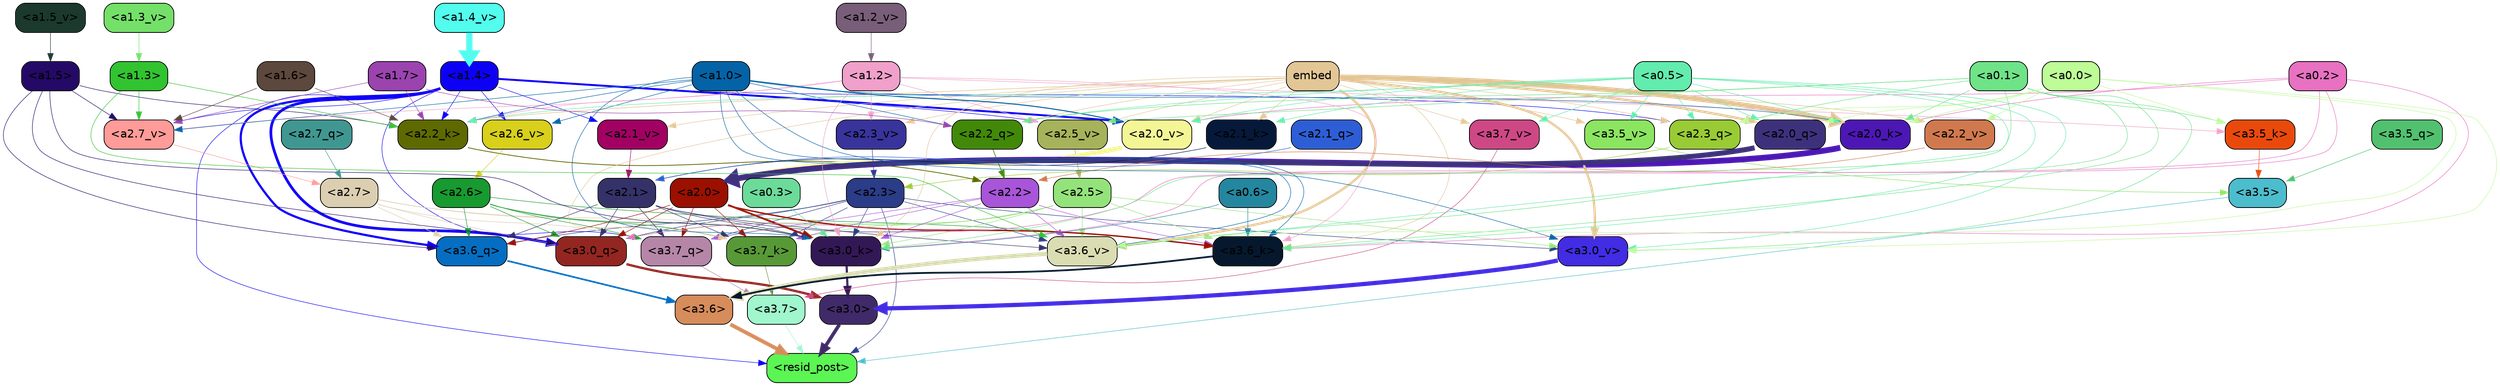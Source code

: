 strict digraph "" {
	graph [bgcolor=transparent,
		layout=dot,
		overlap=false,
		splines=true
	];
	"<a3.7>"	[color=black,
		fillcolor="#a0f6cd",
		fontname=Helvetica,
		shape=box,
		style="filled, rounded"];
	"<resid_post>"	[color=black,
		fillcolor="#5bf554",
		fontname=Helvetica,
		shape=box,
		style="filled, rounded"];
	"<a3.7>" -> "<resid_post>"	[color="#a0f6cd",
		penwidth=0.6];
	"<a3.6>"	[color=black,
		fillcolor="#d68c5b",
		fontname=Helvetica,
		shape=box,
		style="filled, rounded"];
	"<a3.6>" -> "<resid_post>"	[color="#d68c5b",
		penwidth=4.646730065345764];
	"<a3.5>"	[color=black,
		fillcolor="#4cbdcd",
		fontname=Helvetica,
		shape=box,
		style="filled, rounded"];
	"<a3.5>" -> "<resid_post>"	[color="#4cbdcd",
		penwidth=0.6];
	"<a3.0>"	[color=black,
		fillcolor="#402a69",
		fontname=Helvetica,
		shape=box,
		style="filled, rounded"];
	"<a3.0>" -> "<resid_post>"	[color="#402a69",
		penwidth=4.323132634162903];
	"<a2.3>"	[color=black,
		fillcolor="#2b3c88",
		fontname=Helvetica,
		shape=box,
		style="filled, rounded"];
	"<a2.3>" -> "<resid_post>"	[color="#2b3c88",
		penwidth=0.6];
	"<a3.7_q>"	[color=black,
		fillcolor="#b686a8",
		fontname=Helvetica,
		shape=box,
		style="filled, rounded"];
	"<a2.3>" -> "<a3.7_q>"	[color="#2b3c88",
		penwidth=0.6];
	"<a3.6_q>"	[color=black,
		fillcolor="#056ec2",
		fontname=Helvetica,
		shape=box,
		style="filled, rounded"];
	"<a2.3>" -> "<a3.6_q>"	[color="#2b3c88",
		penwidth=0.6];
	"<a3.0_q>"	[color=black,
		fillcolor="#932620",
		fontname=Helvetica,
		shape=box,
		style="filled, rounded"];
	"<a2.3>" -> "<a3.0_q>"	[color="#2b3c88",
		penwidth=0.6];
	"<a3.7_k>"	[color=black,
		fillcolor="#579937",
		fontname=Helvetica,
		shape=box,
		style="filled, rounded"];
	"<a2.3>" -> "<a3.7_k>"	[color="#2b3c88",
		penwidth=0.6];
	"<a3.0_k>"	[color=black,
		fillcolor="#331856",
		fontname=Helvetica,
		shape=box,
		style="filled, rounded"];
	"<a2.3>" -> "<a3.0_k>"	[color="#2b3c88",
		penwidth=0.6];
	"<a3.6_v>"	[color=black,
		fillcolor="#daddb2",
		fontname=Helvetica,
		shape=box,
		style="filled, rounded"];
	"<a2.3>" -> "<a3.6_v>"	[color="#2b3c88",
		penwidth=0.6];
	"<a3.0_v>"	[color=black,
		fillcolor="#422ce4",
		fontname=Helvetica,
		shape=box,
		style="filled, rounded"];
	"<a2.3>" -> "<a3.0_v>"	[color="#2b3c88",
		penwidth=0.6];
	"<a1.4>"	[color=black,
		fillcolor="#0d01f5",
		fontname=Helvetica,
		shape=box,
		style="filled, rounded"];
	"<a1.4>" -> "<resid_post>"	[color="#0d01f5",
		penwidth=0.6];
	"<a1.4>" -> "<a3.7_q>"	[color="#0d01f5",
		penwidth=0.6];
	"<a1.4>" -> "<a3.6_q>"	[color="#0d01f5",
		penwidth=2.700703263282776];
	"<a1.4>" -> "<a3.0_q>"	[color="#0d01f5",
		penwidth=3.34255850315094];
	"<a2.3_q>"	[color=black,
		fillcolor="#99cb35",
		fontname=Helvetica,
		shape=box,
		style="filled, rounded"];
	"<a1.4>" -> "<a2.3_q>"	[color="#0d01f5",
		penwidth=0.6];
	"<a2.2_k>"	[color=black,
		fillcolor="#5e6a00",
		fontname=Helvetica,
		shape=box,
		style="filled, rounded"];
	"<a1.4>" -> "<a2.2_k>"	[color="#0d01f5",
		penwidth=0.6];
	"<a2.7_v>"	[color=black,
		fillcolor="#ff9b98",
		fontname=Helvetica,
		shape=box,
		style="filled, rounded"];
	"<a1.4>" -> "<a2.7_v>"	[color="#0d01f5",
		penwidth=0.6];
	"<a2.6_v>"	[color=black,
		fillcolor="#d8d01b",
		fontname=Helvetica,
		shape=box,
		style="filled, rounded"];
	"<a1.4>" -> "<a2.6_v>"	[color="#0d01f5",
		penwidth=0.6];
	"<a2.5_v>"	[color=black,
		fillcolor="#a6b35a",
		fontname=Helvetica,
		shape=box,
		style="filled, rounded"];
	"<a1.4>" -> "<a2.5_v>"	[color="#0d01f5",
		penwidth=0.6];
	"<a2.1_v>"	[color=black,
		fillcolor="#a20163",
		fontname=Helvetica,
		shape=box,
		style="filled, rounded"];
	"<a1.4>" -> "<a2.1_v>"	[color="#0d01f5",
		penwidth=0.6];
	"<a2.0_v>"	[color=black,
		fillcolor="#f4f696",
		fontname=Helvetica,
		shape=box,
		style="filled, rounded"];
	"<a1.4>" -> "<a2.0_v>"	[color="#0d01f5",
		penwidth=2.387977123260498];
	"<a3.7_q>" -> "<a3.7>"	[color="#b686a8",
		penwidth=0.6];
	"<a3.6_q>" -> "<a3.6>"	[color="#056ec2",
		penwidth=2.03758105635643];
	"<a3.5_q>"	[color=black,
		fillcolor="#51c16f",
		fontname=Helvetica,
		shape=box,
		style="filled, rounded"];
	"<a3.5_q>" -> "<a3.5>"	[color="#51c16f",
		penwidth=0.6];
	"<a3.0_q>" -> "<a3.0>"	[color="#932620",
		penwidth=2.8638100624084473];
	"<a3.7_k>" -> "<a3.7>"	[color="#579937",
		penwidth=0.6];
	"<a3.6_k>"	[color=black,
		fillcolor="#06182d",
		fontname=Helvetica,
		shape=box,
		style="filled, rounded"];
	"<a3.6_k>" -> "<a3.6>"	[color="#06182d",
		penwidth=2.174198240041733];
	"<a3.5_k>"	[color=black,
		fillcolor="#ea490c",
		fontname=Helvetica,
		shape=box,
		style="filled, rounded"];
	"<a3.5_k>" -> "<a3.5>"	[color="#ea490c",
		penwidth=0.6];
	"<a3.0_k>" -> "<a3.0>"	[color="#331856",
		penwidth=2.6274144649505615];
	"<a3.7_v>"	[color=black,
		fillcolor="#ce4885",
		fontname=Helvetica,
		shape=box,
		style="filled, rounded"];
	"<a3.7_v>" -> "<a3.7>"	[color="#ce4885",
		penwidth=0.6];
	"<a3.6_v>" -> "<a3.6>"	[color="#daddb2",
		penwidth=5.002329230308533];
	"<a3.5_v>"	[color=black,
		fillcolor="#8be560",
		fontname=Helvetica,
		shape=box,
		style="filled, rounded"];
	"<a3.5_v>" -> "<a3.5>"	[color="#8be560",
		penwidth=0.6];
	"<a3.0_v>" -> "<a3.0>"	[color="#422ce4",
		penwidth=5.188832879066467];
	"<a2.7>"	[color=black,
		fillcolor="#dccfb1",
		fontname=Helvetica,
		shape=box,
		style="filled, rounded"];
	"<a2.7>" -> "<a3.7_q>"	[color="#dccfb1",
		penwidth=0.6];
	"<a2.7>" -> "<a3.6_q>"	[color="#dccfb1",
		penwidth=0.6];
	"<a2.7>" -> "<a3.0_q>"	[color="#dccfb1",
		penwidth=0.6];
	"<a2.7>" -> "<a3.7_k>"	[color="#dccfb1",
		penwidth=0.6];
	"<a2.7>" -> "<a3.0_k>"	[color="#dccfb1",
		penwidth=0.6];
	"<a2.6>"	[color=black,
		fillcolor="#179a2f",
		fontname=Helvetica,
		shape=box,
		style="filled, rounded"];
	"<a2.6>" -> "<a3.7_q>"	[color="#179a2f",
		penwidth=0.6];
	"<a2.6>" -> "<a3.6_q>"	[color="#179a2f",
		penwidth=0.6];
	"<a2.6>" -> "<a3.0_q>"	[color="#179a2f",
		penwidth=0.6];
	"<a2.6>" -> "<a3.7_k>"	[color="#179a2f",
		penwidth=0.6];
	"<a2.6>" -> "<a3.6_k>"	[color="#179a2f",
		penwidth=0.6];
	"<a2.6>" -> "<a3.0_k>"	[color="#179a2f",
		penwidth=0.6];
	"<a2.5>"	[color=black,
		fillcolor="#94e37a",
		fontname=Helvetica,
		shape=box,
		style="filled, rounded"];
	"<a2.5>" -> "<a3.7_q>"	[color="#94e37a",
		penwidth=0.6];
	"<a2.5>" -> "<a3.0_q>"	[color="#94e37a",
		penwidth=0.6];
	"<a2.5>" -> "<a3.7_k>"	[color="#94e37a",
		penwidth=0.6];
	"<a2.5>" -> "<a3.6_k>"	[color="#94e37a",
		penwidth=0.6];
	"<a2.5>" -> "<a3.0_k>"	[color="#94e37a",
		penwidth=0.6];
	"<a2.5>" -> "<a3.6_v>"	[color="#94e37a",
		penwidth=0.6];
	"<a2.5>" -> "<a3.0_v>"	[color="#94e37a",
		penwidth=0.6];
	"<a2.2>"	[color=black,
		fillcolor="#a855da",
		fontname=Helvetica,
		shape=box,
		style="filled, rounded"];
	"<a2.2>" -> "<a3.7_q>"	[color="#a855da",
		penwidth=0.6];
	"<a2.2>" -> "<a3.7_k>"	[color="#a855da",
		penwidth=0.6];
	"<a2.2>" -> "<a3.6_k>"	[color="#a855da",
		penwidth=0.6];
	"<a2.2>" -> "<a3.0_k>"	[color="#a855da",
		penwidth=0.6];
	"<a2.2>" -> "<a3.6_v>"	[color="#a855da",
		penwidth=0.6];
	"<a2.1>"	[color=black,
		fillcolor="#35326a",
		fontname=Helvetica,
		shape=box,
		style="filled, rounded"];
	"<a2.1>" -> "<a3.7_q>"	[color="#35326a",
		penwidth=0.6];
	"<a2.1>" -> "<a3.6_q>"	[color="#35326a",
		penwidth=0.6];
	"<a2.1>" -> "<a3.0_q>"	[color="#35326a",
		penwidth=0.6];
	"<a2.1>" -> "<a3.7_k>"	[color="#35326a",
		penwidth=0.6];
	"<a2.1>" -> "<a3.6_k>"	[color="#35326a",
		penwidth=0.6];
	"<a2.1>" -> "<a3.0_k>"	[color="#35326a",
		penwidth=0.6];
	"<a2.1>" -> "<a3.6_v>"	[color="#35326a",
		penwidth=0.6];
	"<a2.0>"	[color=black,
		fillcolor="#9c1000",
		fontname=Helvetica,
		shape=box,
		style="filled, rounded"];
	"<a2.0>" -> "<a3.7_q>"	[color="#9c1000",
		penwidth=0.6];
	"<a2.0>" -> "<a3.6_q>"	[color="#9c1000",
		penwidth=0.6];
	"<a2.0>" -> "<a3.0_q>"	[color="#9c1000",
		penwidth=0.6];
	"<a2.0>" -> "<a3.7_k>"	[color="#9c1000",
		penwidth=0.6];
	"<a2.0>" -> "<a3.6_k>"	[color="#9c1000",
		penwidth=1.6454488784074783];
	"<a2.0>" -> "<a3.0_k>"	[color="#9c1000",
		penwidth=2.2218968719244003];
	"<a1.5>"	[color=black,
		fillcolor="#240966",
		fontname=Helvetica,
		shape=box,
		style="filled, rounded"];
	"<a1.5>" -> "<a3.6_q>"	[color="#240966",
		penwidth=0.6];
	"<a1.5>" -> "<a3.0_q>"	[color="#240966",
		penwidth=0.6];
	"<a1.5>" -> "<a3.0_k>"	[color="#240966",
		penwidth=0.6];
	"<a1.5>" -> "<a2.2_k>"	[color="#240966",
		penwidth=0.6];
	"<a1.5>" -> "<a2.7_v>"	[color="#240966",
		penwidth=0.6];
	"<a0.2>"	[color=black,
		fillcolor="#e871c2",
		fontname=Helvetica,
		shape=box,
		style="filled, rounded"];
	"<a0.2>" -> "<a3.0_q>"	[color="#e871c2",
		penwidth=0.6];
	"<a0.2>" -> "<a3.6_k>"	[color="#e871c2",
		penwidth=0.6];
	"<a0.2>" -> "<a3.0_k>"	[color="#e871c2",
		penwidth=0.6];
	"<a2.0_k>"	[color=black,
		fillcolor="#4c17b5",
		fontname=Helvetica,
		shape=box,
		style="filled, rounded"];
	"<a0.2>" -> "<a2.0_k>"	[color="#e871c2",
		penwidth=0.6];
	"<a0.2>" -> "<a2.0_v>"	[color="#e871c2",
		penwidth=0.6];
	embed	[color=black,
		fillcolor="#e3c696",
		fontname=Helvetica,
		shape=box,
		style="filled, rounded"];
	embed -> "<a3.7_k>"	[color="#e3c696",
		penwidth=0.6];
	embed -> "<a3.6_k>"	[color="#e3c696",
		penwidth=0.6];
	embed -> "<a3.0_k>"	[color="#e3c696",
		penwidth=0.6];
	embed -> "<a3.7_v>"	[color="#e3c696",
		penwidth=0.6];
	embed -> "<a3.6_v>"	[color="#e3c696",
		penwidth=2.8301228284835815];
	embed -> "<a3.5_v>"	[color="#e3c696",
		penwidth=0.6];
	embed -> "<a3.0_v>"	[color="#e3c696",
		penwidth=2.7660785913467407];
	embed -> "<a2.3_q>"	[color="#e3c696",
		penwidth=0.6];
	"<a2.2_q>"	[color=black,
		fillcolor="#42890a",
		fontname=Helvetica,
		shape=box,
		style="filled, rounded"];
	embed -> "<a2.2_q>"	[color="#e3c696",
		penwidth=0.6];
	"<a2.0_q>"	[color=black,
		fillcolor="#3e317c",
		fontname=Helvetica,
		shape=box,
		style="filled, rounded"];
	embed -> "<a2.0_q>"	[color="#e3c696",
		penwidth=2.918822765350342];
	embed -> "<a2.2_k>"	[color="#e3c696",
		penwidth=0.7099294662475586];
	"<a2.1_k>"	[color=black,
		fillcolor="#06193a",
		fontname=Helvetica,
		shape=box,
		style="filled, rounded"];
	embed -> "<a2.1_k>"	[color="#e3c696",
		penwidth=0.6];
	embed -> "<a2.0_k>"	[color="#e3c696",
		penwidth=6.075345039367676];
	embed -> "<a2.5_v>"	[color="#e3c696",
		penwidth=0.6];
	"<a2.3_v>"	[color=black,
		fillcolor="#39339c",
		fontname=Helvetica,
		shape=box,
		style="filled, rounded"];
	embed -> "<a2.3_v>"	[color="#e3c696",
		penwidth=0.6];
	"<a2.2_v>"	[color=black,
		fillcolor="#d0794e",
		fontname=Helvetica,
		shape=box,
		style="filled, rounded"];
	embed -> "<a2.2_v>"	[color="#e3c696",
		penwidth=0.6909599304199219];
	embed -> "<a2.1_v>"	[color="#e3c696",
		penwidth=0.6];
	embed -> "<a2.0_v>"	[color="#e3c696",
		penwidth=0.6];
	"<a1.2>"	[color=black,
		fillcolor="#f0a0ca",
		fontname=Helvetica,
		shape=box,
		style="filled, rounded"];
	"<a1.2>" -> "<a3.6_k>"	[color="#f0a0ca",
		penwidth=0.6];
	"<a1.2>" -> "<a3.5_k>"	[color="#f0a0ca",
		penwidth=0.6];
	"<a1.2>" -> "<a3.0_k>"	[color="#f0a0ca",
		penwidth=0.6];
	"<a1.2>" -> "<a2.2_k>"	[color="#f0a0ca",
		penwidth=0.6];
	"<a1.2>" -> "<a2.7_v>"	[color="#f0a0ca",
		penwidth=0.6];
	"<a1.2>" -> "<a2.5_v>"	[color="#f0a0ca",
		penwidth=0.6];
	"<a1.2>" -> "<a2.3_v>"	[color="#f0a0ca",
		penwidth=0.6];
	"<a1.0>"	[color=black,
		fillcolor="#0463a7",
		fontname=Helvetica,
		shape=box,
		style="filled, rounded"];
	"<a1.0>" -> "<a3.6_k>"	[color="#0463a7",
		penwidth=0.6];
	"<a1.0>" -> "<a3.0_k>"	[color="#0463a7",
		penwidth=0.6];
	"<a1.0>" -> "<a3.6_v>"	[color="#0463a7",
		penwidth=0.6];
	"<a1.0>" -> "<a3.0_v>"	[color="#0463a7",
		penwidth=0.6];
	"<a1.0>" -> "<a2.2_q>"	[color="#0463a7",
		penwidth=0.6];
	"<a1.0>" -> "<a2.2_k>"	[color="#0463a7",
		penwidth=0.6];
	"<a1.0>" -> "<a2.0_k>"	[color="#0463a7",
		penwidth=0.6];
	"<a1.0>" -> "<a2.7_v>"	[color="#0463a7",
		penwidth=0.6];
	"<a1.0>" -> "<a2.6_v>"	[color="#0463a7",
		penwidth=0.6];
	"<a1.0>" -> "<a2.0_v>"	[color="#0463a7",
		penwidth=1.2435333728790283];
	"<a0.6>"	[color=black,
		fillcolor="#24879f",
		fontname=Helvetica,
		shape=box,
		style="filled, rounded"];
	"<a0.6>" -> "<a3.6_k>"	[color="#24879f",
		penwidth=0.6];
	"<a0.6>" -> "<a3.0_k>"	[color="#24879f",
		penwidth=0.6];
	"<a0.5>"	[color=black,
		fillcolor="#62ecad",
		fontname=Helvetica,
		shape=box,
		style="filled, rounded"];
	"<a0.5>" -> "<a3.6_k>"	[color="#62ecad",
		penwidth=0.6];
	"<a0.5>" -> "<a3.7_v>"	[color="#62ecad",
		penwidth=0.6];
	"<a0.5>" -> "<a3.6_v>"	[color="#62ecad",
		penwidth=0.6];
	"<a0.5>" -> "<a3.5_v>"	[color="#62ecad",
		penwidth=0.6];
	"<a0.5>" -> "<a3.0_v>"	[color="#62ecad",
		penwidth=0.6124261617660522];
	"<a0.5>" -> "<a2.3_q>"	[color="#62ecad",
		penwidth=0.6];
	"<a0.5>" -> "<a2.2_q>"	[color="#62ecad",
		penwidth=0.6];
	"<a0.5>" -> "<a2.0_q>"	[color="#62ecad",
		penwidth=0.6];
	"<a0.5>" -> "<a2.2_k>"	[color="#62ecad",
		penwidth=0.6];
	"<a0.5>" -> "<a2.1_k>"	[color="#62ecad",
		penwidth=0.6];
	"<a0.5>" -> "<a2.0_k>"	[color="#62ecad",
		penwidth=0.6112704277038574];
	"<a0.5>" -> "<a2.0_v>"	[color="#62ecad",
		penwidth=0.6];
	"<a0.1>"	[color=black,
		fillcolor="#6fe388",
		fontname=Helvetica,
		shape=box,
		style="filled, rounded"];
	"<a0.1>" -> "<a3.6_k>"	[color="#6fe388",
		penwidth=0.6];
	"<a0.1>" -> "<a3.5_k>"	[color="#6fe388",
		penwidth=0.6];
	"<a0.1>" -> "<a3.0_k>"	[color="#6fe388",
		penwidth=0.6];
	"<a0.1>" -> "<a3.6_v>"	[color="#6fe388",
		penwidth=0.6];
	"<a0.1>" -> "<a3.0_v>"	[color="#6fe388",
		penwidth=0.6];
	"<a0.1>" -> "<a2.3_q>"	[color="#6fe388",
		penwidth=0.6];
	"<a0.1>" -> "<a2.2_q>"	[color="#6fe388",
		penwidth=0.6];
	"<a0.1>" -> "<a2.0_k>"	[color="#6fe388",
		penwidth=0.6];
	"<a0.1>" -> "<a2.5_v>"	[color="#6fe388",
		penwidth=0.6];
	"<a0.0>"	[color=black,
		fillcolor="#bdfc96",
		fontname=Helvetica,
		shape=box,
		style="filled, rounded"];
	"<a0.0>" -> "<a3.5_k>"	[color="#bdfc96",
		penwidth=0.6];
	"<a0.0>" -> "<a3.6_v>"	[color="#bdfc96",
		penwidth=0.6];
	"<a0.0>" -> "<a3.0_v>"	[color="#bdfc96",
		penwidth=0.6];
	"<a0.0>" -> "<a2.3_q>"	[color="#bdfc96",
		penwidth=0.6];
	"<a0.0>" -> "<a2.0_q>"	[color="#bdfc96",
		penwidth=0.6];
	"<a0.0>" -> "<a2.0_k>"	[color="#bdfc96",
		penwidth=0.6];
	"<a0.0>" -> "<a2.2_v>"	[color="#bdfc96",
		penwidth=0.6];
	"<a0.3>"	[color=black,
		fillcolor="#6cdb9a",
		fontname=Helvetica,
		shape=box,
		style="filled, rounded"];
	"<a0.3>" -> "<a3.0_k>"	[color="#6cdb9a",
		penwidth=0.6];
	"<a1.3>"	[color=black,
		fillcolor="#32c330",
		fontname=Helvetica,
		shape=box,
		style="filled, rounded"];
	"<a1.3>" -> "<a3.6_v>"	[color="#32c330",
		penwidth=0.6];
	"<a1.3>" -> "<a2.2_k>"	[color="#32c330",
		penwidth=0.6];
	"<a1.3>" -> "<a2.7_v>"	[color="#32c330",
		penwidth=0.6];
	"<a2.7_q>"	[color=black,
		fillcolor="#409792",
		fontname=Helvetica,
		shape=box,
		style="filled, rounded"];
	"<a2.7_q>" -> "<a2.7>"	[color="#409792",
		penwidth=0.6];
	"<a2.3_q>" -> "<a2.3>"	[color="#99cb35",
		penwidth=0.6];
	"<a2.2_q>" -> "<a2.2>"	[color="#42890a",
		penwidth=0.8114519119262695];
	"<a2.1_q>"	[color=black,
		fillcolor="#2e5ed6",
		fontname=Helvetica,
		shape=box,
		style="filled, rounded"];
	"<a2.1_q>" -> "<a2.1>"	[color="#2e5ed6",
		penwidth=0.6];
	"<a2.0_q>" -> "<a2.0>"	[color="#3e317c",
		penwidth=6.2323237657547];
	"<a2.2_k>" -> "<a2.2>"	[color="#5e6a00",
		penwidth=0.9331893920898438];
	"<a2.1_k>" -> "<a2.1>"	[color="#06193a",
		penwidth=0.6];
	"<a2.0_k>" -> "<a2.0>"	[color="#4c17b5",
		penwidth=7.158664226531982];
	"<a2.7_v>" -> "<a2.7>"	[color="#ff9b98",
		penwidth=0.6];
	"<a2.6_v>" -> "<a2.6>"	[color="#d8d01b",
		penwidth=0.6];
	"<a2.5_v>" -> "<a2.5>"	[color="#a6b35a",
		penwidth=0.6657319068908691];
	"<a2.3_v>" -> "<a2.3>"	[color="#39339c",
		penwidth=0.6];
	"<a2.2_v>" -> "<a2.2>"	[color="#d0794e",
		penwidth=0.6];
	"<a2.1_v>" -> "<a2.1>"	[color="#a20163",
		penwidth=0.6];
	"<a2.0_v>" -> "<a2.0>"	[color="#f4f696",
		penwidth=5.380099236965179];
	"<a1.7>"	[color=black,
		fillcolor="#9b43af",
		fontname=Helvetica,
		shape=box,
		style="filled, rounded"];
	"<a1.7>" -> "<a2.2_q>"	[color="#9b43af",
		penwidth=0.6];
	"<a1.7>" -> "<a2.2_k>"	[color="#9b43af",
		penwidth=0.6];
	"<a1.7>" -> "<a2.7_v>"	[color="#9b43af",
		penwidth=0.6];
	"<a1.6>"	[color=black,
		fillcolor="#5c483c",
		fontname=Helvetica,
		shape=box,
		style="filled, rounded"];
	"<a1.6>" -> "<a2.2_k>"	[color="#5c483c",
		penwidth=0.6];
	"<a1.6>" -> "<a2.7_v>"	[color="#5c483c",
		penwidth=0.6];
	"<a1.5_v>"	[color=black,
		fillcolor="#1b392c",
		fontname=Helvetica,
		shape=box,
		style="filled, rounded"];
	"<a1.5_v>" -> "<a1.5>"	[color="#1b392c",
		penwidth=0.6];
	"<a1.4_v>"	[color=black,
		fillcolor="#52fdee",
		fontname=Helvetica,
		shape=box,
		style="filled, rounded"];
	"<a1.4_v>" -> "<a1.4>"	[color="#52fdee",
		penwidth=7.649995803833008];
	"<a1.3_v>"	[color=black,
		fillcolor="#74e069",
		fontname=Helvetica,
		shape=box,
		style="filled, rounded"];
	"<a1.3_v>" -> "<a1.3>"	[color="#74e069",
		penwidth=0.6];
	"<a1.2_v>"	[color=black,
		fillcolor="#785e78",
		fontname=Helvetica,
		shape=box,
		style="filled, rounded"];
	"<a1.2_v>" -> "<a1.2>"	[color="#785e78",
		penwidth=0.6];
}
